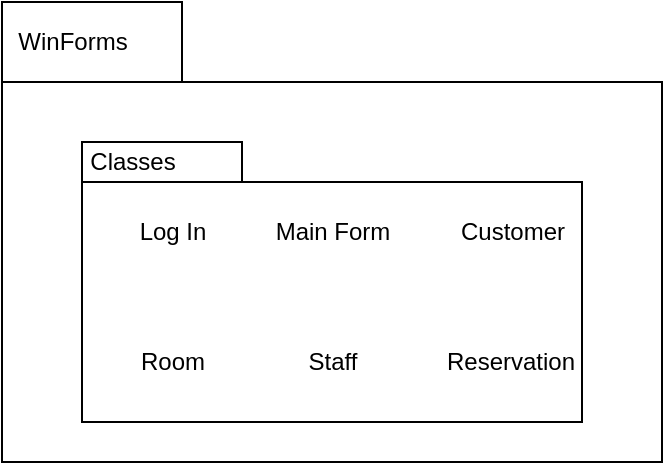 <mxfile version="16.1.2" type="device"><diagram id="TT4pxp57mDr9E-fkS9DM" name="Page-1"><mxGraphModel dx="1374" dy="762" grid="1" gridSize="10" guides="1" tooltips="1" connect="1" arrows="1" fold="1" page="1" pageScale="1" pageWidth="827" pageHeight="1169" math="0" shadow="0"><root><mxCell id="0"/><mxCell id="1" parent="0"/><mxCell id="-4BhsUSXNFH2ixl7axW2-1" value="" style="shape=folder;fontStyle=1;spacingTop=10;tabWidth=90;tabHeight=40;tabPosition=left;html=1;" vertex="1" parent="1"><mxGeometry x="160" y="210" width="330" height="230" as="geometry"/></mxCell><mxCell id="-4BhsUSXNFH2ixl7axW2-2" value="WinForms" style="text;html=1;align=center;verticalAlign=middle;resizable=0;points=[];autosize=1;strokeColor=none;fillColor=none;" vertex="1" parent="1"><mxGeometry x="160" y="220" width="70" height="20" as="geometry"/></mxCell><mxCell id="-4BhsUSXNFH2ixl7axW2-3" value="" style="shape=folder;fontStyle=1;spacingTop=10;tabWidth=80;tabHeight=20;tabPosition=left;html=1;" vertex="1" parent="1"><mxGeometry x="200" y="280" width="250" height="140" as="geometry"/></mxCell><mxCell id="-4BhsUSXNFH2ixl7axW2-4" value="Classes" style="text;html=1;align=center;verticalAlign=middle;resizable=0;points=[];autosize=1;strokeColor=none;fillColor=none;" vertex="1" parent="1"><mxGeometry x="195" y="280" width="60" height="20" as="geometry"/></mxCell><mxCell id="-4BhsUSXNFH2ixl7axW2-5" value="Log In" style="text;html=1;align=center;verticalAlign=middle;resizable=0;points=[];autosize=1;strokeColor=none;fillColor=none;" vertex="1" parent="1"><mxGeometry x="220" y="315" width="50" height="20" as="geometry"/></mxCell><mxCell id="-4BhsUSXNFH2ixl7axW2-6" value="Main Form" style="text;html=1;align=center;verticalAlign=middle;resizable=0;points=[];autosize=1;strokeColor=none;fillColor=none;" vertex="1" parent="1"><mxGeometry x="290" y="315" width="70" height="20" as="geometry"/></mxCell><mxCell id="-4BhsUSXNFH2ixl7axW2-7" value="Customer" style="text;html=1;align=center;verticalAlign=middle;resizable=0;points=[];autosize=1;strokeColor=none;fillColor=none;" vertex="1" parent="1"><mxGeometry x="380" y="315" width="70" height="20" as="geometry"/></mxCell><mxCell id="-4BhsUSXNFH2ixl7axW2-8" value="Room" style="text;html=1;align=center;verticalAlign=middle;resizable=0;points=[];autosize=1;strokeColor=none;fillColor=none;" vertex="1" parent="1"><mxGeometry x="220" y="380" width="50" height="20" as="geometry"/></mxCell><mxCell id="-4BhsUSXNFH2ixl7axW2-9" value="Staff" style="text;html=1;align=center;verticalAlign=middle;resizable=0;points=[];autosize=1;strokeColor=none;fillColor=none;" vertex="1" parent="1"><mxGeometry x="305" y="380" width="40" height="20" as="geometry"/></mxCell><mxCell id="-4BhsUSXNFH2ixl7axW2-10" value="Reservation" style="text;html=1;align=center;verticalAlign=middle;resizable=0;points=[];autosize=1;strokeColor=none;fillColor=none;" vertex="1" parent="1"><mxGeometry x="374" y="380" width="80" height="20" as="geometry"/></mxCell></root></mxGraphModel></diagram></mxfile>